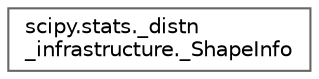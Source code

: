 digraph "Graphical Class Hierarchy"
{
 // LATEX_PDF_SIZE
  bgcolor="transparent";
  edge [fontname=Helvetica,fontsize=10,labelfontname=Helvetica,labelfontsize=10];
  node [fontname=Helvetica,fontsize=10,shape=box,height=0.2,width=0.4];
  rankdir="LR";
  Node0 [id="Node000000",label="scipy.stats._distn\l_infrastructure._ShapeInfo",height=0.2,width=0.4,color="grey40", fillcolor="white", style="filled",URL="$d0/d07/classscipy_1_1stats_1_1__distn__infrastructure_1_1__ShapeInfo.html",tooltip=" "];
}
